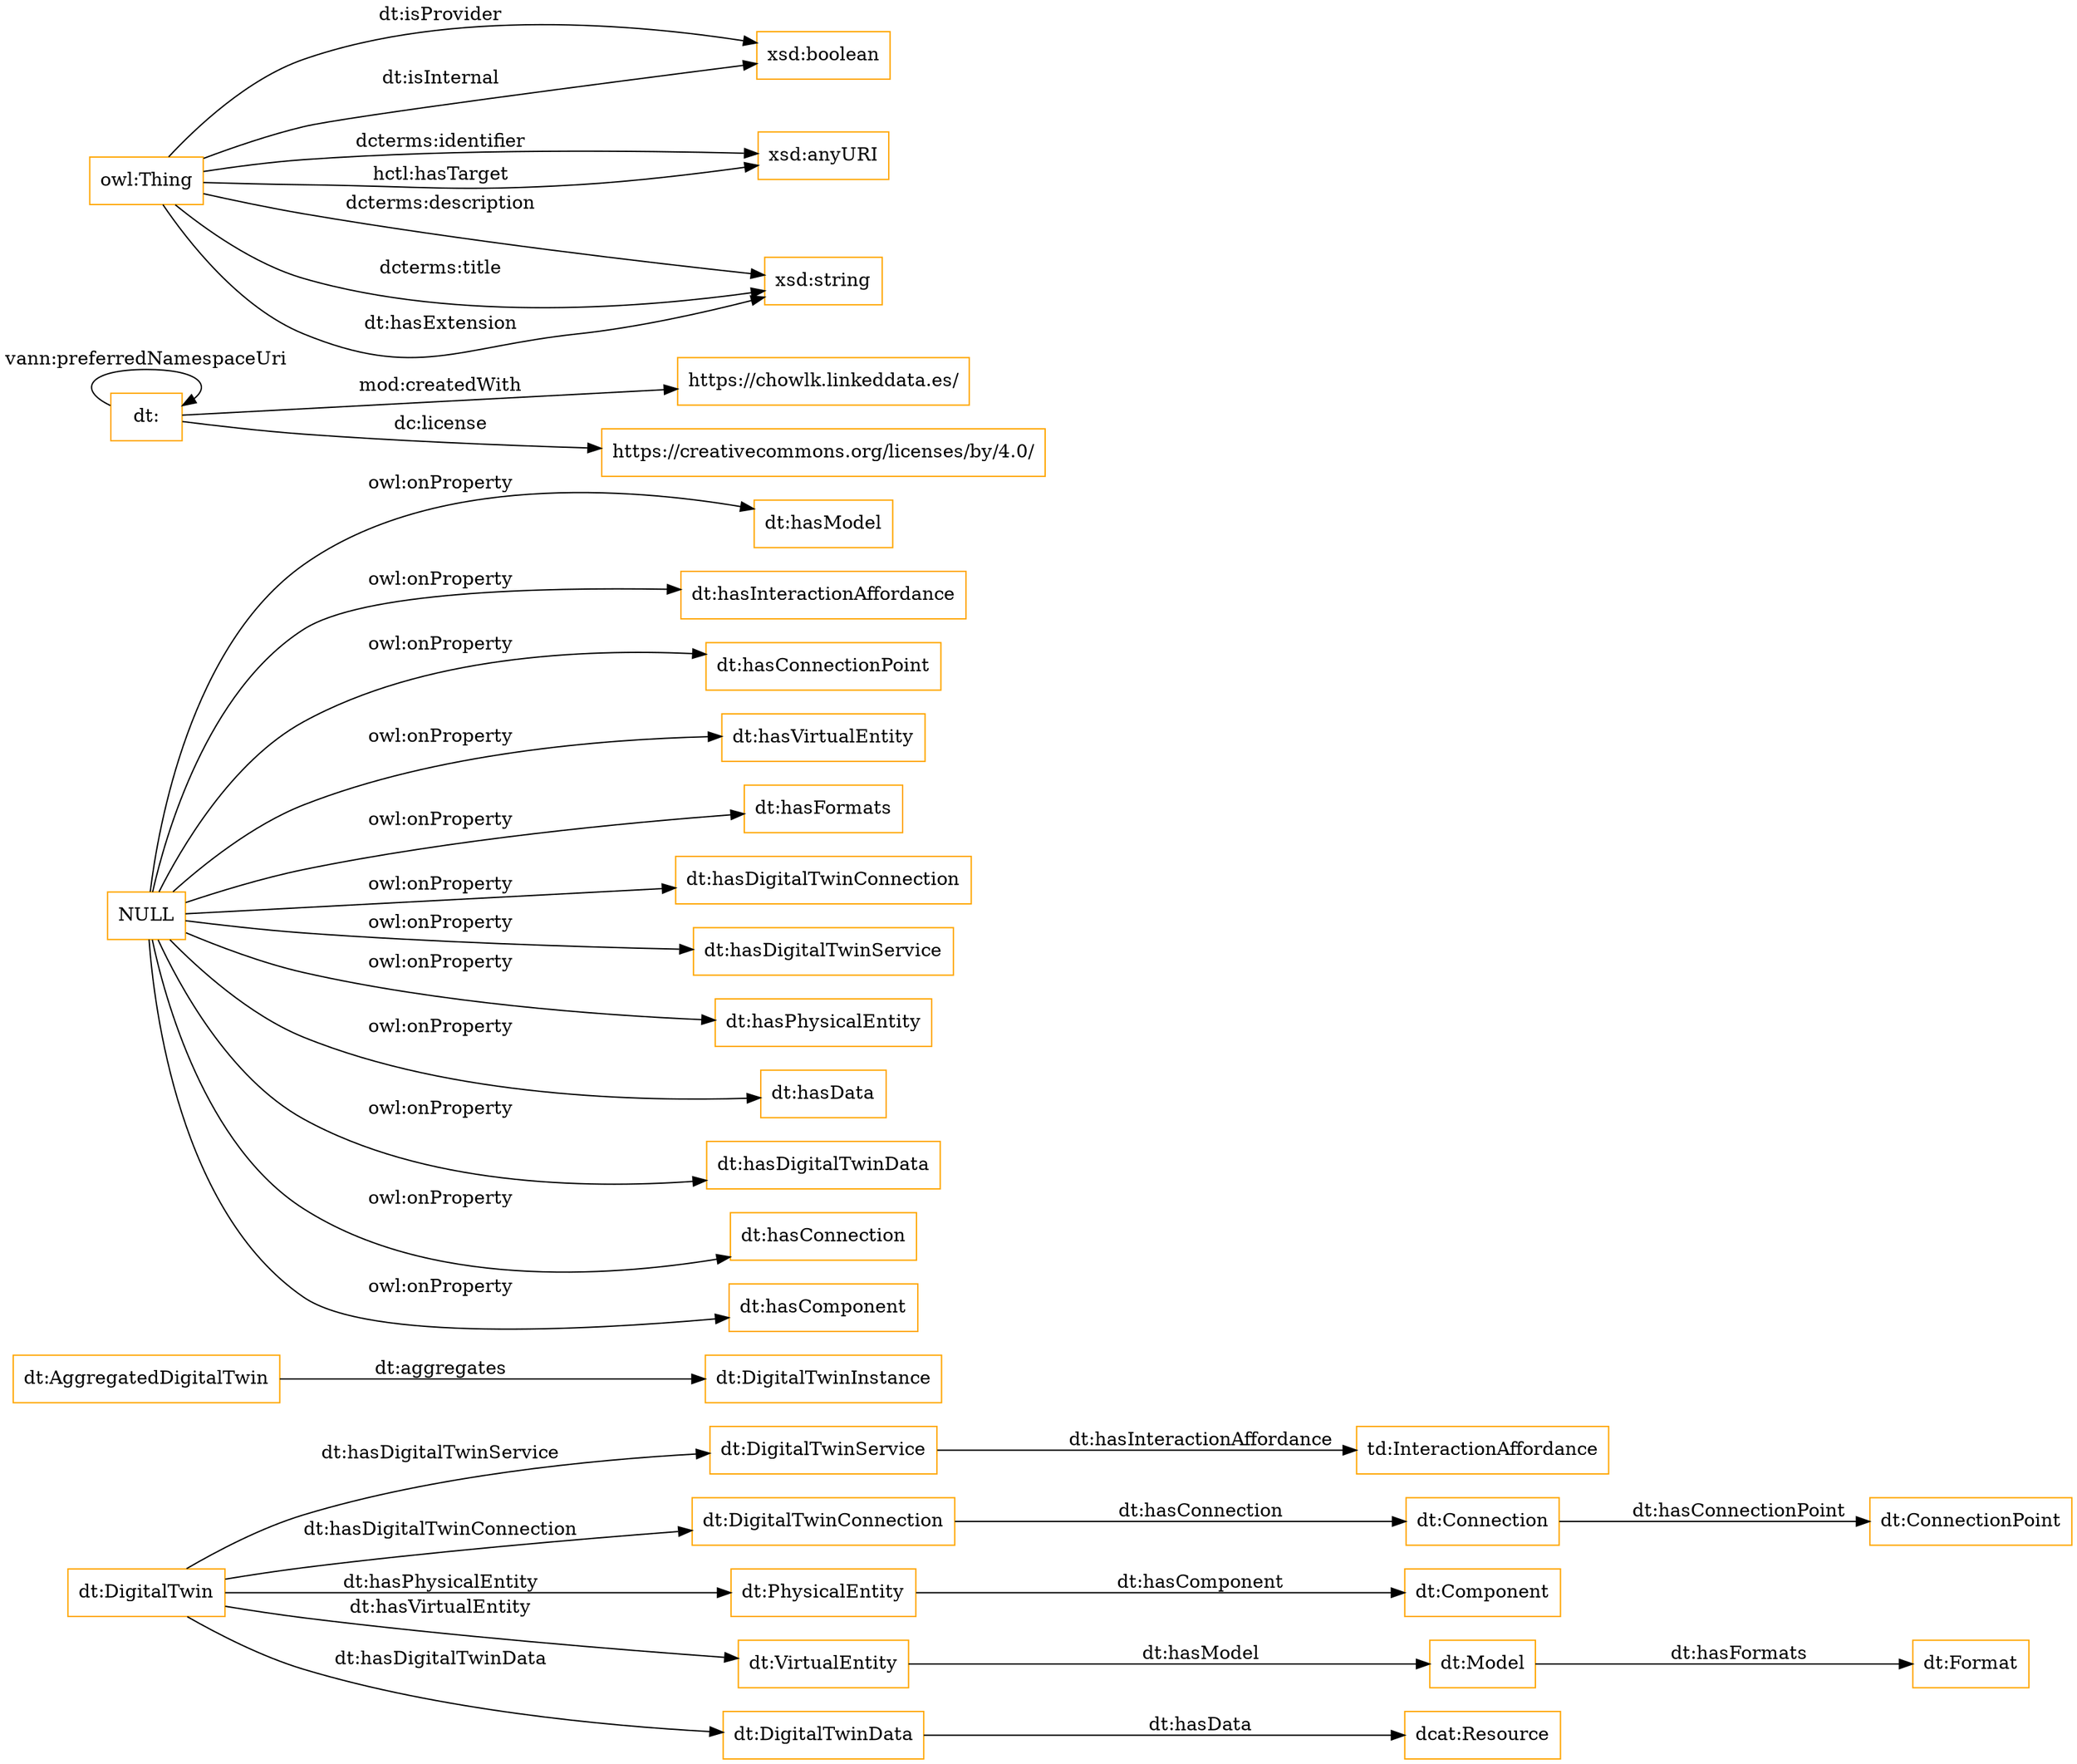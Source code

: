 digraph ar2dtool_diagram { 
rankdir=LR;
size="1501"
node [shape = rectangle, color="orange"]; "dt:Component" "dt:Connection" "dt:AggregatedDigitalTwin" "dt:DigitalTwinService" "td:InteractionAffordance" "dt:DigitalTwinConnection" "dt:DigitalTwin" "dt:PhysicalEntity" "dt:DigitalTwinInstance" "dt:Format" "dcat:Resource" "dt:VirtualEntity" "dt:DigitalTwinData" "dt:Model" "dt:ConnectionPoint" ; /*classes style*/
	"NULL" -> "dt:hasModel" [ label = "owl:onProperty" ];
	"NULL" -> "dt:hasInteractionAffordance" [ label = "owl:onProperty" ];
	"NULL" -> "dt:hasConnectionPoint" [ label = "owl:onProperty" ];
	"NULL" -> "dt:hasVirtualEntity" [ label = "owl:onProperty" ];
	"NULL" -> "dt:hasFormats" [ label = "owl:onProperty" ];
	"NULL" -> "dt:hasDigitalTwinConnection" [ label = "owl:onProperty" ];
	"NULL" -> "dt:hasDigitalTwinService" [ label = "owl:onProperty" ];
	"NULL" -> "dt:hasPhysicalEntity" [ label = "owl:onProperty" ];
	"NULL" -> "dt:hasData" [ label = "owl:onProperty" ];
	"NULL" -> "dt:hasDigitalTwinData" [ label = "owl:onProperty" ];
	"NULL" -> "dt:hasConnection" [ label = "owl:onProperty" ];
	"NULL" -> "dt:hasComponent" [ label = "owl:onProperty" ];
	"dt:" -> "dt:" [ label = "vann:preferredNamespaceUri" ];
	"dt:" -> "https://chowlk.linkeddata.es/" [ label = "mod:createdWith" ];
	"dt:" -> "https://creativecommons.org/licenses/by/4.0/" [ label = "dc:license" ];
	"dt:DigitalTwin" -> "dt:PhysicalEntity" [ label = "dt:hasPhysicalEntity" ];
	"owl:Thing" -> "xsd:boolean" [ label = "dt:isProvider" ];
	"dt:Model" -> "dt:Format" [ label = "dt:hasFormats" ];
	"owl:Thing" -> "xsd:anyURI" [ label = "dcterms:identifier" ];
	"dt:DigitalTwin" -> "dt:DigitalTwinData" [ label = "dt:hasDigitalTwinData" ];
	"dt:PhysicalEntity" -> "dt:Component" [ label = "dt:hasComponent" ];
	"owl:Thing" -> "xsd:anyURI" [ label = "hctl:hasTarget" ];
	"dt:DigitalTwin" -> "dt:VirtualEntity" [ label = "dt:hasVirtualEntity" ];
	"dt:VirtualEntity" -> "dt:Model" [ label = "dt:hasModel" ];
	"owl:Thing" -> "xsd:string" [ label = "dcterms:description" ];
	"dt:DigitalTwinData" -> "dcat:Resource" [ label = "dt:hasData" ];
	"owl:Thing" -> "xsd:boolean" [ label = "dt:isInternal" ];
	"dt:DigitalTwin" -> "dt:DigitalTwinService" [ label = "dt:hasDigitalTwinService" ];
	"dt:DigitalTwinConnection" -> "dt:Connection" [ label = "dt:hasConnection" ];
	"dt:DigitalTwin" -> "dt:DigitalTwinConnection" [ label = "dt:hasDigitalTwinConnection" ];
	"owl:Thing" -> "xsd:string" [ label = "dcterms:title" ];
	"dt:AggregatedDigitalTwin" -> "dt:DigitalTwinInstance" [ label = "dt:aggregates" ];
	"owl:Thing" -> "xsd:string" [ label = "dt:hasExtension" ];
	"dt:DigitalTwinService" -> "td:InteractionAffordance" [ label = "dt:hasInteractionAffordance" ];
	"dt:Connection" -> "dt:ConnectionPoint" [ label = "dt:hasConnectionPoint" ];

}
